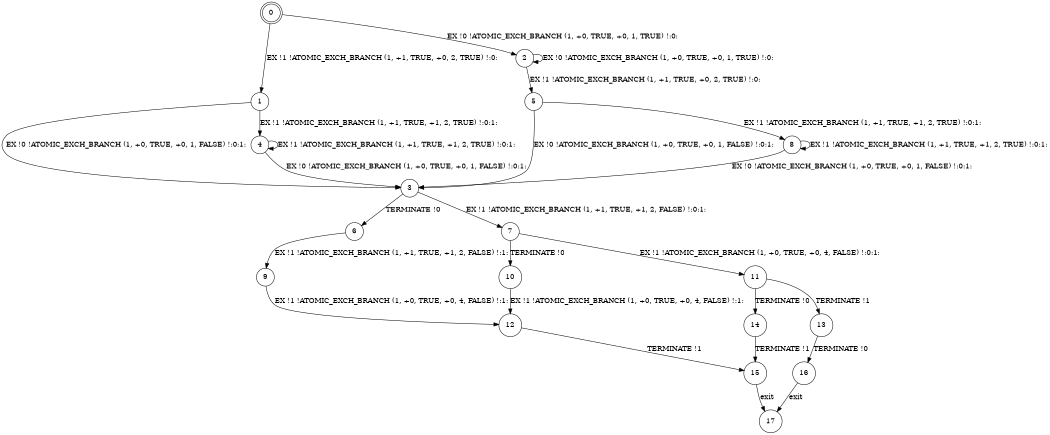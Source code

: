 digraph BCG {
size = "7, 10.5";
center = TRUE;
node [shape = circle];
0 [peripheries = 2];
0 -> 1 [label = "EX !1 !ATOMIC_EXCH_BRANCH (1, +1, TRUE, +0, 2, TRUE) !:0:"];
0 -> 2 [label = "EX !0 !ATOMIC_EXCH_BRANCH (1, +0, TRUE, +0, 1, TRUE) !:0:"];
1 -> 3 [label = "EX !0 !ATOMIC_EXCH_BRANCH (1, +0, TRUE, +0, 1, FALSE) !:0:1:"];
1 -> 4 [label = "EX !1 !ATOMIC_EXCH_BRANCH (1, +1, TRUE, +1, 2, TRUE) !:0:1:"];
2 -> 5 [label = "EX !1 !ATOMIC_EXCH_BRANCH (1, +1, TRUE, +0, 2, TRUE) !:0:"];
2 -> 2 [label = "EX !0 !ATOMIC_EXCH_BRANCH (1, +0, TRUE, +0, 1, TRUE) !:0:"];
3 -> 6 [label = "TERMINATE !0"];
3 -> 7 [label = "EX !1 !ATOMIC_EXCH_BRANCH (1, +1, TRUE, +1, 2, FALSE) !:0:1:"];
4 -> 3 [label = "EX !0 !ATOMIC_EXCH_BRANCH (1, +0, TRUE, +0, 1, FALSE) !:0:1:"];
4 -> 4 [label = "EX !1 !ATOMIC_EXCH_BRANCH (1, +1, TRUE, +1, 2, TRUE) !:0:1:"];
5 -> 8 [label = "EX !1 !ATOMIC_EXCH_BRANCH (1, +1, TRUE, +1, 2, TRUE) !:0:1:"];
5 -> 3 [label = "EX !0 !ATOMIC_EXCH_BRANCH (1, +0, TRUE, +0, 1, FALSE) !:0:1:"];
6 -> 9 [label = "EX !1 !ATOMIC_EXCH_BRANCH (1, +1, TRUE, +1, 2, FALSE) !:1:"];
7 -> 10 [label = "TERMINATE !0"];
7 -> 11 [label = "EX !1 !ATOMIC_EXCH_BRANCH (1, +0, TRUE, +0, 4, FALSE) !:0:1:"];
8 -> 8 [label = "EX !1 !ATOMIC_EXCH_BRANCH (1, +1, TRUE, +1, 2, TRUE) !:0:1:"];
8 -> 3 [label = "EX !0 !ATOMIC_EXCH_BRANCH (1, +0, TRUE, +0, 1, FALSE) !:0:1:"];
9 -> 12 [label = "EX !1 !ATOMIC_EXCH_BRANCH (1, +0, TRUE, +0, 4, FALSE) !:1:"];
10 -> 12 [label = "EX !1 !ATOMIC_EXCH_BRANCH (1, +0, TRUE, +0, 4, FALSE) !:1:"];
11 -> 13 [label = "TERMINATE !1"];
11 -> 14 [label = "TERMINATE !0"];
12 -> 15 [label = "TERMINATE !1"];
13 -> 16 [label = "TERMINATE !0"];
14 -> 15 [label = "TERMINATE !1"];
15 -> 17 [label = "exit"];
16 -> 17 [label = "exit"];
}
